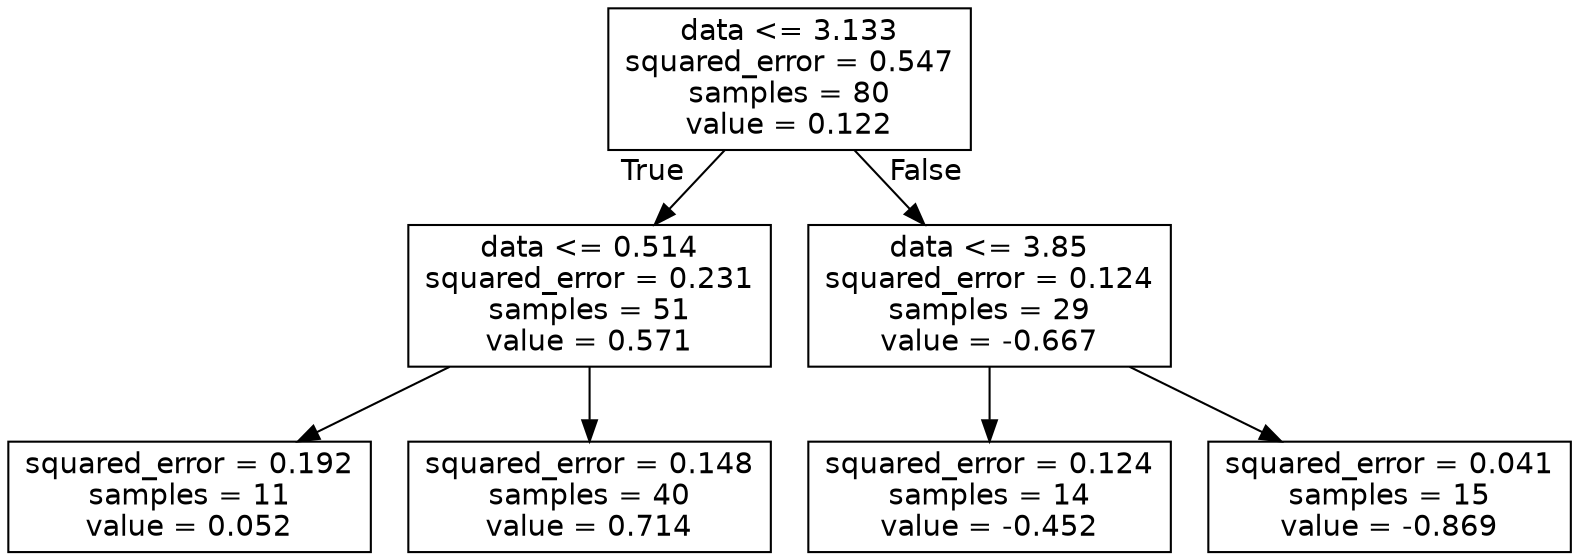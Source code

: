digraph Tree {
node [shape=box, fontname="helvetica"] ;
edge [fontname="helvetica"] ;
0 [label="data <= 3.133\nsquared_error = 0.547\nsamples = 80\nvalue = 0.122"] ;
1 [label="data <= 0.514\nsquared_error = 0.231\nsamples = 51\nvalue = 0.571"] ;
0 -> 1 [labeldistance=2.5, labelangle=45, headlabel="True"] ;
2 [label="squared_error = 0.192\nsamples = 11\nvalue = 0.052"] ;
1 -> 2 ;
3 [label="squared_error = 0.148\nsamples = 40\nvalue = 0.714"] ;
1 -> 3 ;
4 [label="data <= 3.85\nsquared_error = 0.124\nsamples = 29\nvalue = -0.667"] ;
0 -> 4 [labeldistance=2.5, labelangle=-45, headlabel="False"] ;
5 [label="squared_error = 0.124\nsamples = 14\nvalue = -0.452"] ;
4 -> 5 ;
6 [label="squared_error = 0.041\nsamples = 15\nvalue = -0.869"] ;
4 -> 6 ;
}